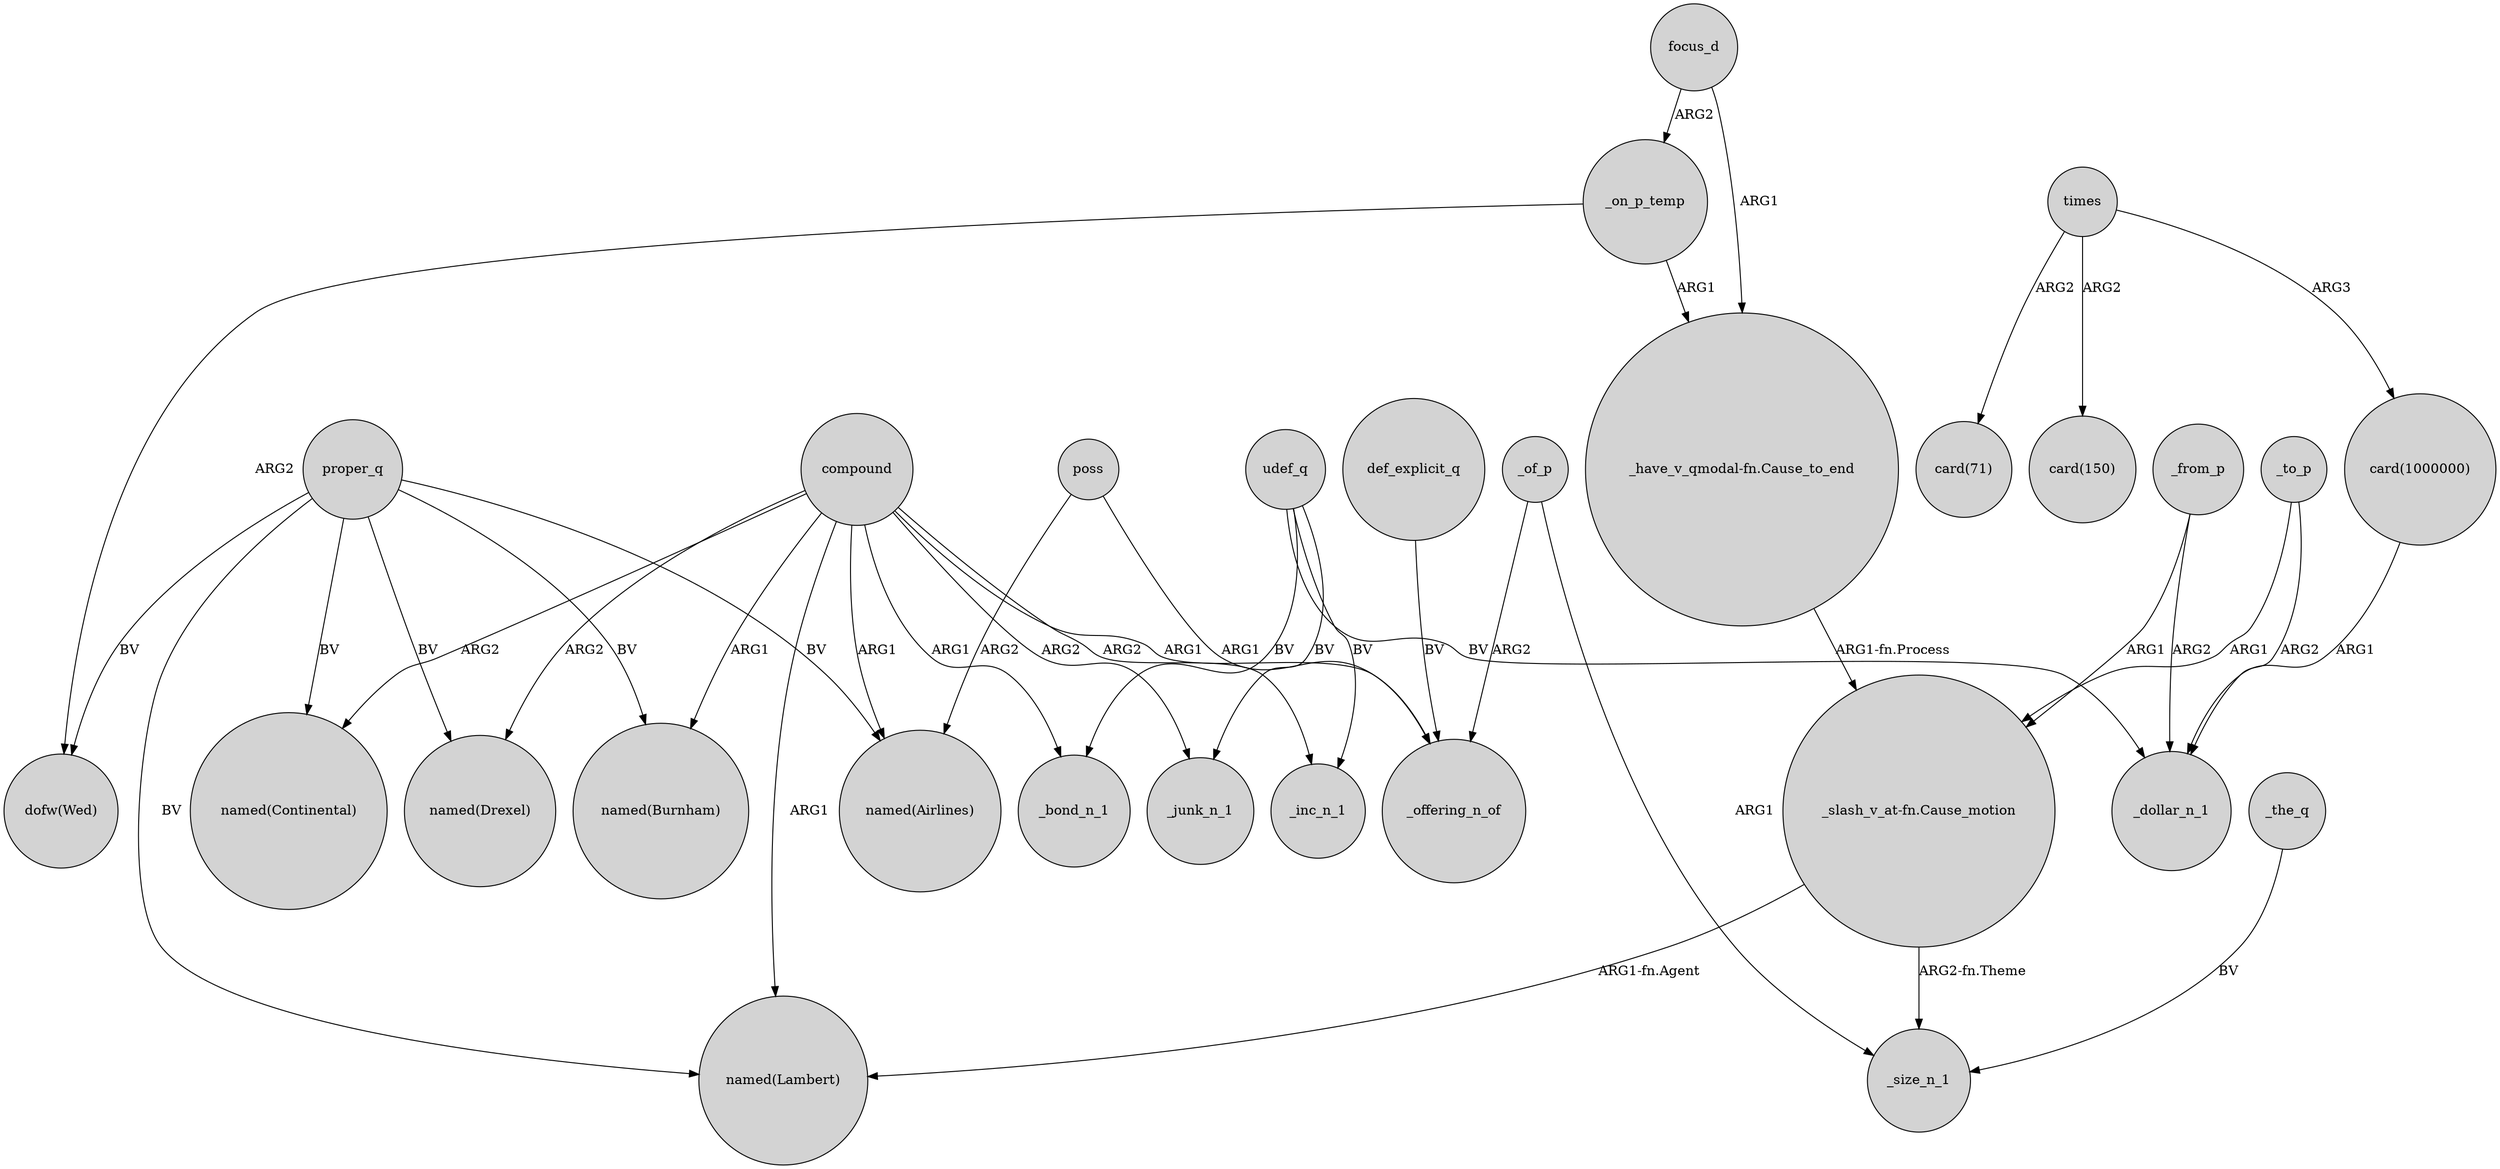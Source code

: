 digraph {
	node [shape=circle style=filled]
	focus_d -> _on_p_temp [label=ARG2]
	"_slash_v_at-fn.Cause_motion" -> _size_n_1 [label="ARG2-fn.Theme"]
	compound -> "named(Airlines)" [label=ARG1]
	udef_q -> _bond_n_1 [label=BV]
	"_have_v_qmodal-fn.Cause_to_end" -> "_slash_v_at-fn.Cause_motion" [label="ARG1-fn.Process"]
	compound -> "named(Burnham)" [label=ARG1]
	times -> "card(71)" [label=ARG2]
	_of_p -> _offering_n_of [label=ARG2]
	_on_p_temp -> "_have_v_qmodal-fn.Cause_to_end" [label=ARG1]
	proper_q -> "named(Continental)" [label=BV]
	compound -> _bond_n_1 [label=ARG1]
	compound -> _offering_n_of [label=ARG1]
	times -> "card(1000000)" [label=ARG3]
	"_slash_v_at-fn.Cause_motion" -> "named(Lambert)" [label="ARG1-fn.Agent"]
	compound -> _junk_n_1 [label=ARG2]
	poss -> "named(Airlines)" [label=ARG2]
	_to_p -> _dollar_n_1 [label=ARG2]
	proper_q -> "named(Drexel)" [label=BV]
	proper_q -> "named(Burnham)" [label=BV]
	proper_q -> "named(Airlines)" [label=BV]
	focus_d -> "_have_v_qmodal-fn.Cause_to_end" [label=ARG1]
	udef_q -> _inc_n_1 [label=BV]
	compound -> _inc_n_1 [label=ARG2]
	def_explicit_q -> _offering_n_of [label=BV]
	_from_p -> "_slash_v_at-fn.Cause_motion" [label=ARG1]
	proper_q -> "named(Lambert)" [label=BV]
	times -> "card(150)" [label=ARG2]
	proper_q -> "dofw(Wed)" [label=BV]
	udef_q -> _dollar_n_1 [label=BV]
	"card(1000000)" -> _dollar_n_1 [label=ARG1]
	compound -> "named(Lambert)" [label=ARG1]
	_on_p_temp -> "dofw(Wed)" [label=ARG2]
	poss -> _offering_n_of [label=ARG1]
	_of_p -> _size_n_1 [label=ARG1]
	compound -> "named(Continental)" [label=ARG2]
	udef_q -> _junk_n_1 [label=BV]
	compound -> "named(Drexel)" [label=ARG2]
	_to_p -> "_slash_v_at-fn.Cause_motion" [label=ARG1]
	_the_q -> _size_n_1 [label=BV]
	_from_p -> _dollar_n_1 [label=ARG2]
}
